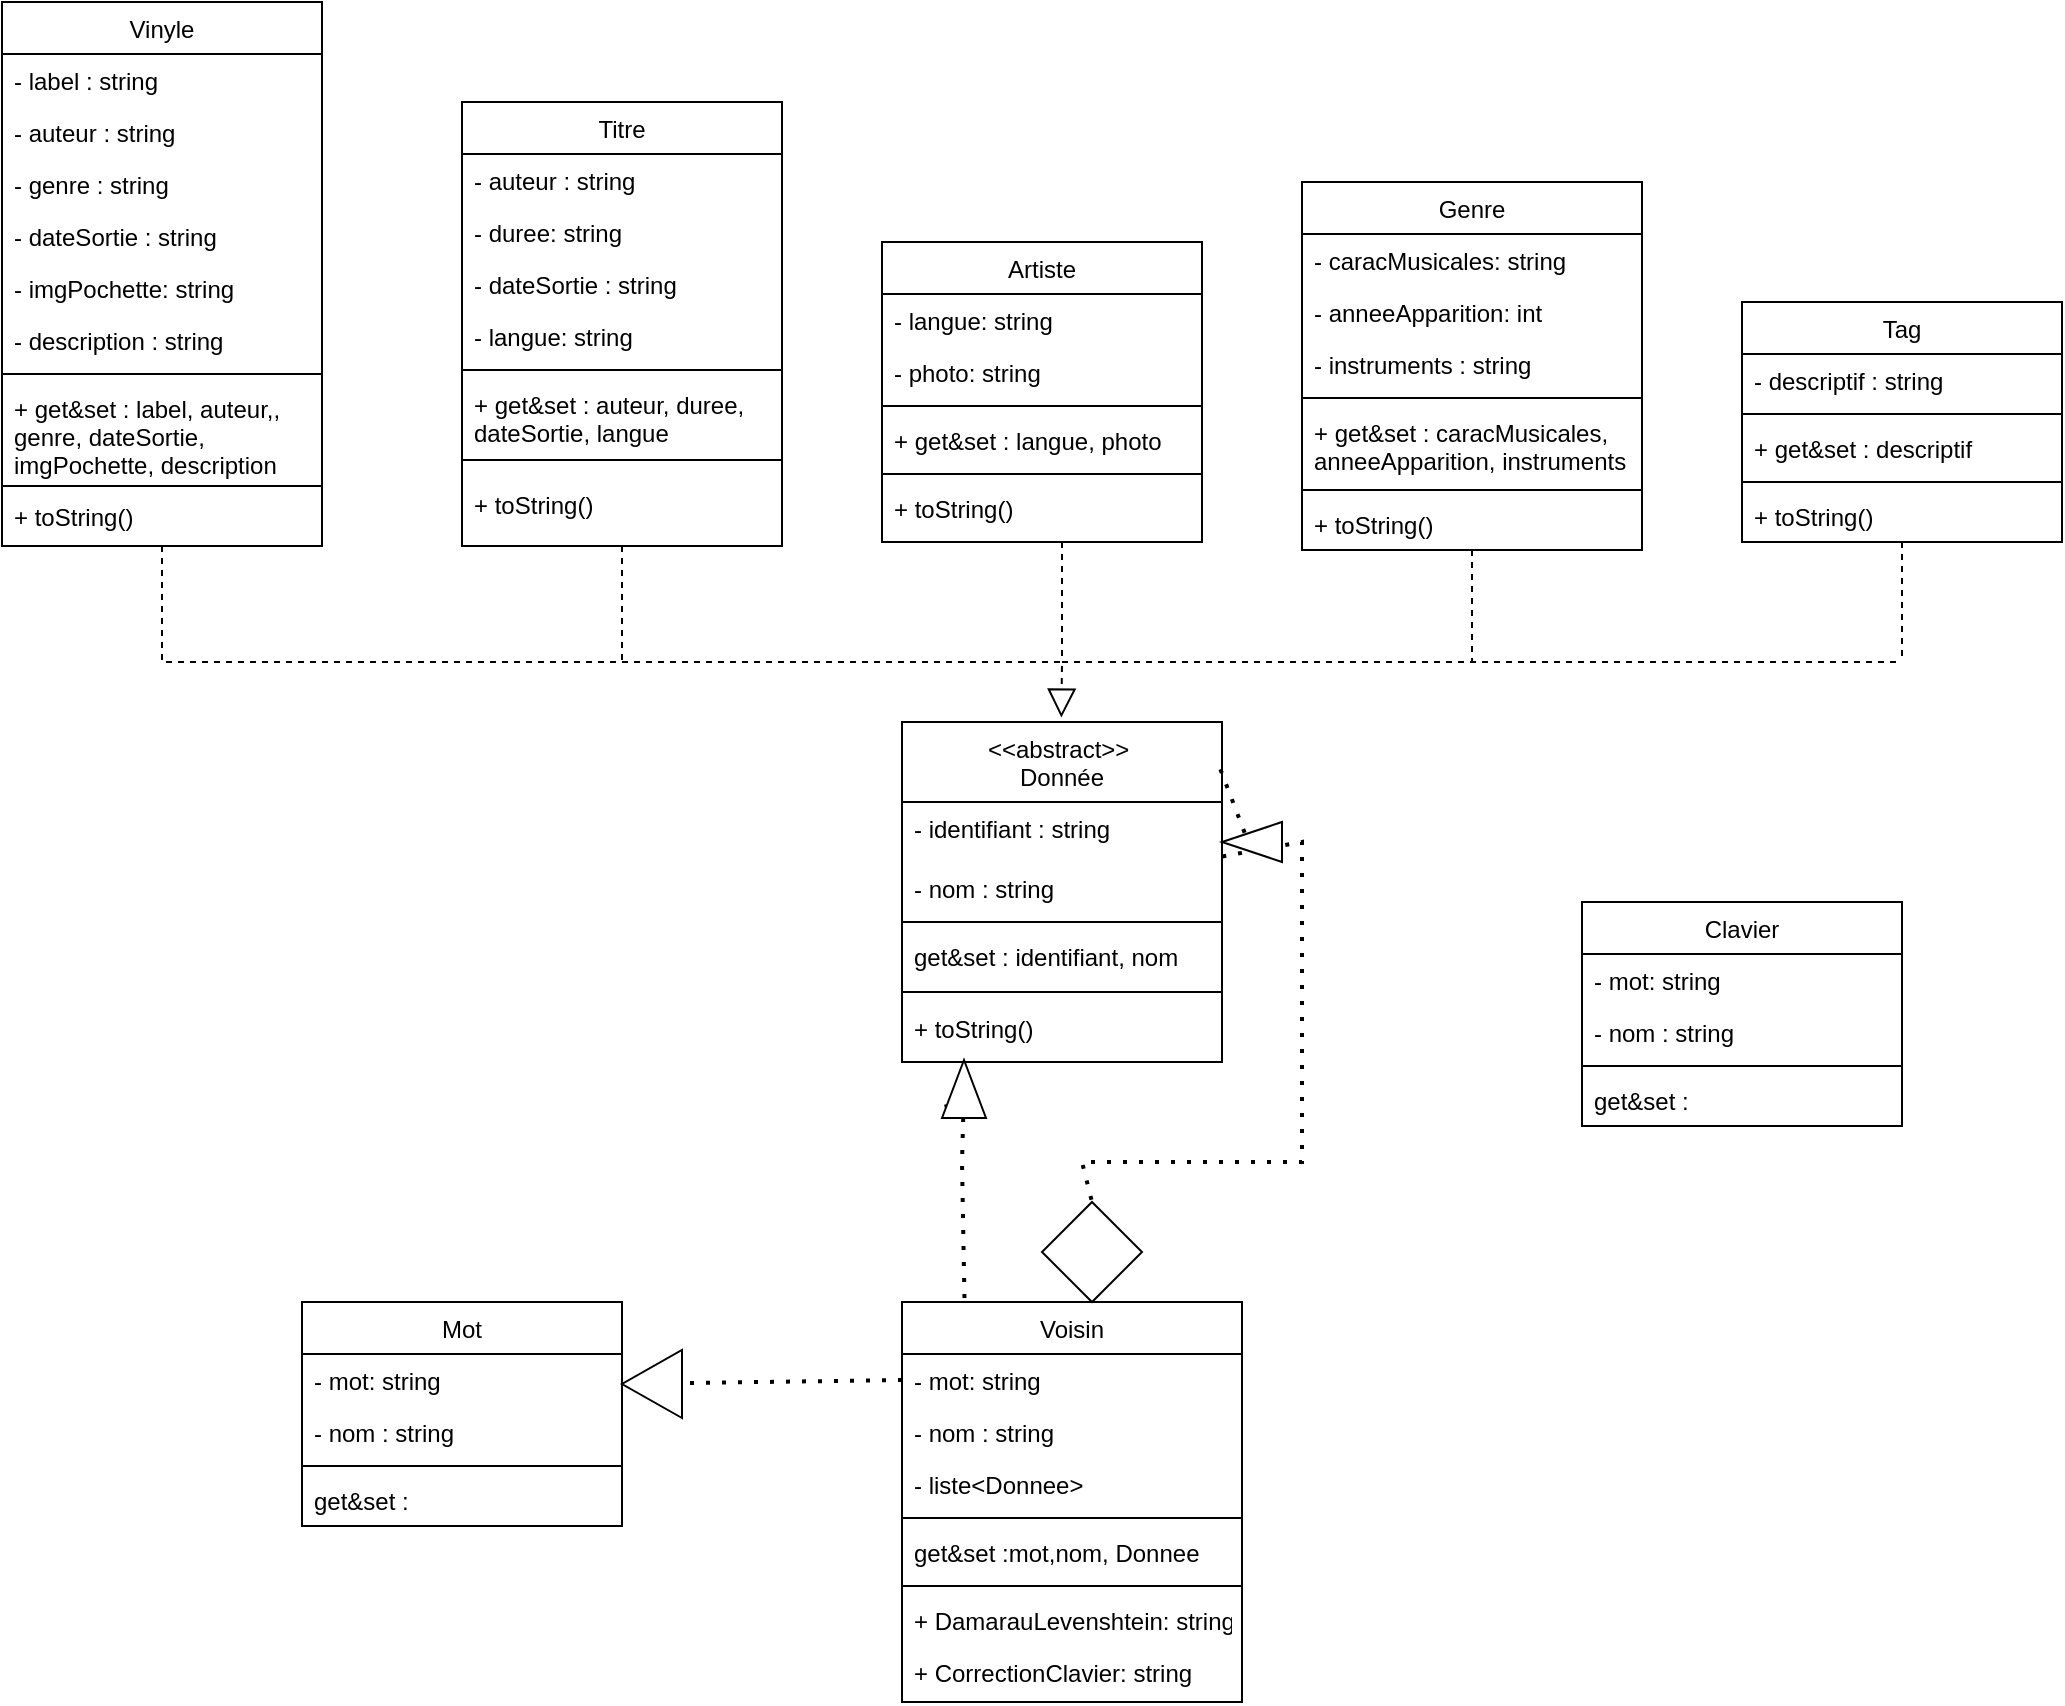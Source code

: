 <mxfile version="22.1.11" type="onedrive">
  <diagram id="C5RBs43oDa-KdzZeNtuy" name="Page-1">
    <mxGraphModel grid="1" page="1" gridSize="10" guides="1" tooltips="1" connect="1" arrows="1" fold="1" pageScale="1" pageWidth="827" pageHeight="1169" math="0" shadow="0">
      <root>
        <mxCell id="WIyWlLk6GJQsqaUBKTNV-0" />
        <mxCell id="WIyWlLk6GJQsqaUBKTNV-1" parent="WIyWlLk6GJQsqaUBKTNV-0" />
        <mxCell id="zkfFHV4jXpPFQw0GAbJ--6" value="Vinyle" style="swimlane;fontStyle=0;align=center;verticalAlign=top;childLayout=stackLayout;horizontal=1;startSize=26;horizontalStack=0;resizeParent=1;resizeLast=0;collapsible=1;marginBottom=0;rounded=0;shadow=0;strokeWidth=1;" vertex="1" parent="WIyWlLk6GJQsqaUBKTNV-1">
          <mxGeometry x="70" y="130" width="160" height="272" as="geometry">
            <mxRectangle x="130" y="380" width="160" height="26" as="alternateBounds" />
          </mxGeometry>
        </mxCell>
        <mxCell id="zkfFHV4jXpPFQw0GAbJ--7" value="- label : string" style="text;align=left;verticalAlign=top;spacingLeft=4;spacingRight=4;overflow=hidden;rotatable=0;points=[[0,0.5],[1,0.5]];portConstraint=eastwest;" vertex="1" parent="zkfFHV4jXpPFQw0GAbJ--6">
          <mxGeometry y="26" width="160" height="26" as="geometry" />
        </mxCell>
        <mxCell id="zkfFHV4jXpPFQw0GAbJ--8" value="- auteur : string" style="text;align=left;verticalAlign=top;spacingLeft=4;spacingRight=4;overflow=hidden;rotatable=0;points=[[0,0.5],[1,0.5]];portConstraint=eastwest;rounded=0;shadow=0;html=0;" vertex="1" parent="zkfFHV4jXpPFQw0GAbJ--6">
          <mxGeometry y="52" width="160" height="26" as="geometry" />
        </mxCell>
        <mxCell id="cnnFB8F8di17aeI4uUAB-0" value="- genre : string" style="text;align=left;verticalAlign=top;spacingLeft=4;spacingRight=4;overflow=hidden;rotatable=0;points=[[0,0.5],[1,0.5]];portConstraint=eastwest;rounded=0;shadow=0;html=0;" vertex="1" parent="zkfFHV4jXpPFQw0GAbJ--6">
          <mxGeometry y="78" width="160" height="26" as="geometry" />
        </mxCell>
        <mxCell id="cnnFB8F8di17aeI4uUAB-1" value="- dateSortie : string" style="text;align=left;verticalAlign=top;spacingLeft=4;spacingRight=4;overflow=hidden;rotatable=0;points=[[0,0.5],[1,0.5]];portConstraint=eastwest;rounded=0;shadow=0;html=0;" vertex="1" parent="zkfFHV4jXpPFQw0GAbJ--6">
          <mxGeometry y="104" width="160" height="26" as="geometry" />
        </mxCell>
        <mxCell id="cnnFB8F8di17aeI4uUAB-2" value="- imgPochette: string" style="text;align=left;verticalAlign=top;spacingLeft=4;spacingRight=4;overflow=hidden;rotatable=0;points=[[0,0.5],[1,0.5]];portConstraint=eastwest;rounded=0;shadow=0;html=0;" vertex="1" parent="zkfFHV4jXpPFQw0GAbJ--6">
          <mxGeometry y="130" width="160" height="26" as="geometry" />
        </mxCell>
        <mxCell id="cnnFB8F8di17aeI4uUAB-3" value="- description : string" style="text;align=left;verticalAlign=top;spacingLeft=4;spacingRight=4;overflow=hidden;rotatable=0;points=[[0,0.5],[1,0.5]];portConstraint=eastwest;rounded=0;shadow=0;html=0;" vertex="1" parent="zkfFHV4jXpPFQw0GAbJ--6">
          <mxGeometry y="156" width="160" height="26" as="geometry" />
        </mxCell>
        <mxCell id="zkfFHV4jXpPFQw0GAbJ--9" value="" style="line;html=1;strokeWidth=1;align=left;verticalAlign=middle;spacingTop=-1;spacingLeft=3;spacingRight=3;rotatable=0;labelPosition=right;points=[];portConstraint=eastwest;" vertex="1" parent="zkfFHV4jXpPFQw0GAbJ--6">
          <mxGeometry y="182" width="160" height="8" as="geometry" />
        </mxCell>
        <mxCell id="cnnFB8F8di17aeI4uUAB-22" value="+ get&amp;set : label, auteur,,&#xa;genre, dateSortie,&#xa;imgPochette, description&#xa;" style="text;align=left;verticalAlign=top;spacingLeft=4;spacingRight=4;overflow=hidden;rotatable=0;points=[[0,0.5],[1,0.5]];portConstraint=eastwest;" vertex="1" parent="zkfFHV4jXpPFQw0GAbJ--6">
          <mxGeometry y="190" width="160" height="50" as="geometry" />
        </mxCell>
        <mxCell id="cnnFB8F8di17aeI4uUAB-23" value="" style="line;html=1;strokeWidth=1;align=left;verticalAlign=middle;spacingTop=-1;spacingLeft=3;spacingRight=3;rotatable=0;labelPosition=right;points=[];portConstraint=eastwest;" vertex="1" parent="zkfFHV4jXpPFQw0GAbJ--6">
          <mxGeometry y="240" width="160" height="4" as="geometry" />
        </mxCell>
        <mxCell id="zkfFHV4jXpPFQw0GAbJ--11" value="+ toString()" style="text;align=left;verticalAlign=top;spacingLeft=4;spacingRight=4;overflow=hidden;rotatable=0;points=[[0,0.5],[1,0.5]];portConstraint=eastwest;" vertex="1" parent="zkfFHV4jXpPFQw0GAbJ--6">
          <mxGeometry y="244" width="160" height="18" as="geometry" />
        </mxCell>
        <mxCell id="zkfFHV4jXpPFQw0GAbJ--0" value="&lt;&lt;abstract&gt;&gt; &#xa;Donnée" style="swimlane;fontStyle=0;align=center;verticalAlign=top;childLayout=stackLayout;horizontal=1;startSize=40;horizontalStack=0;resizeParent=1;resizeLast=0;collapsible=1;marginBottom=0;rounded=0;shadow=0;strokeWidth=1;" vertex="1" parent="WIyWlLk6GJQsqaUBKTNV-1">
          <mxGeometry x="520" y="490" width="160" height="170" as="geometry">
            <mxRectangle x="230" y="140" width="160" height="26" as="alternateBounds" />
          </mxGeometry>
        </mxCell>
        <mxCell id="zkfFHV4jXpPFQw0GAbJ--1" value="- identifiant : string" style="text;align=left;verticalAlign=top;spacingLeft=4;spacingRight=4;overflow=hidden;rotatable=0;points=[[0,0.5],[1,0.5]];portConstraint=eastwest;" vertex="1" parent="zkfFHV4jXpPFQw0GAbJ--0">
          <mxGeometry y="40" width="160" height="30" as="geometry" />
        </mxCell>
        <mxCell id="zkfFHV4jXpPFQw0GAbJ--2" value="- nom : string" style="text;align=left;verticalAlign=top;spacingLeft=4;spacingRight=4;overflow=hidden;rotatable=0;points=[[0,0.5],[1,0.5]];portConstraint=eastwest;rounded=0;shadow=0;html=0;" vertex="1" parent="zkfFHV4jXpPFQw0GAbJ--0">
          <mxGeometry y="70" width="160" height="26" as="geometry" />
        </mxCell>
        <mxCell id="zkfFHV4jXpPFQw0GAbJ--4" value="" style="line;html=1;strokeWidth=1;align=left;verticalAlign=middle;spacingTop=-1;spacingLeft=3;spacingRight=3;rotatable=0;labelPosition=right;points=[];portConstraint=eastwest;" vertex="1" parent="zkfFHV4jXpPFQw0GAbJ--0">
          <mxGeometry y="96" width="160" height="8" as="geometry" />
        </mxCell>
        <mxCell id="zkfFHV4jXpPFQw0GAbJ--5" value="get&amp;set : identifiant, nom" style="text;align=left;verticalAlign=top;spacingLeft=4;spacingRight=4;overflow=hidden;rotatable=0;points=[[0,0.5],[1,0.5]];portConstraint=eastwest;" vertex="1" parent="zkfFHV4jXpPFQw0GAbJ--0">
          <mxGeometry y="104" width="160" height="26" as="geometry" />
        </mxCell>
        <mxCell id="-GCYbhX45nl3rKrf42Yw-1" value="" style="line;html=1;strokeWidth=1;align=left;verticalAlign=middle;spacingTop=-1;spacingLeft=3;spacingRight=3;rotatable=0;labelPosition=right;points=[];portConstraint=eastwest;" vertex="1" parent="zkfFHV4jXpPFQw0GAbJ--0">
          <mxGeometry y="130" width="160" height="10" as="geometry" />
        </mxCell>
        <mxCell id="-GCYbhX45nl3rKrf42Yw-0" value="+ toString()" style="text;align=left;verticalAlign=top;spacingLeft=4;spacingRight=4;overflow=hidden;rotatable=0;points=[[0,0.5],[1,0.5]];portConstraint=eastwest;rounded=0;shadow=0;html=0;" vertex="1" parent="zkfFHV4jXpPFQw0GAbJ--0">
          <mxGeometry y="140" width="160" height="26" as="geometry" />
        </mxCell>
        <mxCell id="25tShXXz-MUJsprKmeFu-2" value="" style="endArrow=block;dashed=1;endFill=0;endSize=12;html=1;rounded=0;exitX=0.5;exitY=1;exitDx=0;exitDy=0;entryX=0.498;entryY=-0.013;entryDx=0;entryDy=0;entryPerimeter=0;" edge="1" parent="WIyWlLk6GJQsqaUBKTNV-1" source="zkfFHV4jXpPFQw0GAbJ--6" target="zkfFHV4jXpPFQw0GAbJ--0">
          <mxGeometry width="160" relative="1" as="geometry">
            <mxPoint x="140" y="400" as="sourcePoint" />
            <mxPoint x="600" y="510" as="targetPoint" />
            <Array as="points">
              <mxPoint x="150" y="460" />
              <mxPoint x="600" y="460" />
            </Array>
          </mxGeometry>
        </mxCell>
        <mxCell id="cnnFB8F8di17aeI4uUAB-95" value="Titre" style="swimlane;fontStyle=0;align=center;verticalAlign=top;childLayout=stackLayout;horizontal=1;startSize=26;horizontalStack=0;resizeParent=1;resizeLast=0;collapsible=1;marginBottom=0;rounded=0;shadow=0;strokeWidth=1;" vertex="1" parent="WIyWlLk6GJQsqaUBKTNV-1">
          <mxGeometry x="300" y="180" width="160" height="222" as="geometry">
            <mxRectangle x="130" y="380" width="160" height="26" as="alternateBounds" />
          </mxGeometry>
        </mxCell>
        <mxCell id="cnnFB8F8di17aeI4uUAB-97" value="- auteur : string" style="text;align=left;verticalAlign=top;spacingLeft=4;spacingRight=4;overflow=hidden;rotatable=0;points=[[0,0.5],[1,0.5]];portConstraint=eastwest;rounded=0;shadow=0;html=0;" vertex="1" parent="cnnFB8F8di17aeI4uUAB-95">
          <mxGeometry y="26" width="160" height="26" as="geometry" />
        </mxCell>
        <mxCell id="cnnFB8F8di17aeI4uUAB-100" value="- duree: string" style="text;align=left;verticalAlign=top;spacingLeft=4;spacingRight=4;overflow=hidden;rotatable=0;points=[[0,0.5],[1,0.5]];portConstraint=eastwest;rounded=0;shadow=0;html=0;" vertex="1" parent="cnnFB8F8di17aeI4uUAB-95">
          <mxGeometry y="52" width="160" height="26" as="geometry" />
        </mxCell>
        <mxCell id="cnnFB8F8di17aeI4uUAB-99" value="- dateSortie : string" style="text;align=left;verticalAlign=top;spacingLeft=4;spacingRight=4;overflow=hidden;rotatable=0;points=[[0,0.5],[1,0.5]];portConstraint=eastwest;rounded=0;shadow=0;html=0;" vertex="1" parent="cnnFB8F8di17aeI4uUAB-95">
          <mxGeometry y="78" width="160" height="26" as="geometry" />
        </mxCell>
        <mxCell id="cnnFB8F8di17aeI4uUAB-101" value="- langue: string" style="text;align=left;verticalAlign=top;spacingLeft=4;spacingRight=4;overflow=hidden;rotatable=0;points=[[0,0.5],[1,0.5]];portConstraint=eastwest;rounded=0;shadow=0;html=0;" vertex="1" parent="cnnFB8F8di17aeI4uUAB-95">
          <mxGeometry y="104" width="160" height="26" as="geometry" />
        </mxCell>
        <mxCell id="cnnFB8F8di17aeI4uUAB-102" value="" style="line;html=1;strokeWidth=1;align=left;verticalAlign=middle;spacingTop=-1;spacingLeft=3;spacingRight=3;rotatable=0;labelPosition=right;points=[];portConstraint=eastwest;" vertex="1" parent="cnnFB8F8di17aeI4uUAB-95">
          <mxGeometry y="130" width="160" height="8" as="geometry" />
        </mxCell>
        <mxCell id="cnnFB8F8di17aeI4uUAB-103" value="+ get&amp;set : auteur, duree,&#xa;dateSortie, langue&#xa;" style="text;align=left;verticalAlign=top;spacingLeft=4;spacingRight=4;overflow=hidden;rotatable=0;points=[[0,0.5],[1,0.5]];portConstraint=eastwest;" vertex="1" parent="cnnFB8F8di17aeI4uUAB-95">
          <mxGeometry y="138" width="160" height="32" as="geometry" />
        </mxCell>
        <mxCell id="cnnFB8F8di17aeI4uUAB-104" value="" style="line;html=1;strokeWidth=1;align=left;verticalAlign=middle;spacingTop=-1;spacingLeft=3;spacingRight=3;rotatable=0;labelPosition=right;points=[];portConstraint=eastwest;" vertex="1" parent="cnnFB8F8di17aeI4uUAB-95">
          <mxGeometry y="170" width="160" height="18" as="geometry" />
        </mxCell>
        <mxCell id="cnnFB8F8di17aeI4uUAB-105" value="+ toString()" style="text;align=left;verticalAlign=top;spacingLeft=4;spacingRight=4;overflow=hidden;rotatable=0;points=[[0,0.5],[1,0.5]];portConstraint=eastwest;" vertex="1" parent="cnnFB8F8di17aeI4uUAB-95">
          <mxGeometry y="188" width="160" height="34" as="geometry" />
        </mxCell>
        <mxCell id="cnnFB8F8di17aeI4uUAB-107" value="" style="endArrow=none;dashed=1;html=1;rounded=0;exitX=0.5;exitY=1;exitDx=0;exitDy=0;" edge="1" parent="WIyWlLk6GJQsqaUBKTNV-1" source="cnnFB8F8di17aeI4uUAB-95">
          <mxGeometry width="50" height="50" relative="1" as="geometry">
            <mxPoint x="384" y="400" as="sourcePoint" />
            <mxPoint x="380" y="460" as="targetPoint" />
          </mxGeometry>
        </mxCell>
        <mxCell id="cnnFB8F8di17aeI4uUAB-120" value="Artiste" style="swimlane;fontStyle=0;align=center;verticalAlign=top;childLayout=stackLayout;horizontal=1;startSize=26;horizontalStack=0;resizeParent=1;resizeLast=0;collapsible=1;marginBottom=0;rounded=0;shadow=0;strokeWidth=1;" vertex="1" parent="WIyWlLk6GJQsqaUBKTNV-1">
          <mxGeometry x="510" y="250" width="160" height="150" as="geometry">
            <mxRectangle x="130" y="380" width="160" height="26" as="alternateBounds" />
          </mxGeometry>
        </mxCell>
        <mxCell id="cnnFB8F8di17aeI4uUAB-124" value="- langue: string" style="text;align=left;verticalAlign=top;spacingLeft=4;spacingRight=4;overflow=hidden;rotatable=0;points=[[0,0.5],[1,0.5]];portConstraint=eastwest;rounded=0;shadow=0;html=0;" vertex="1" parent="cnnFB8F8di17aeI4uUAB-120">
          <mxGeometry y="26" width="160" height="26" as="geometry" />
        </mxCell>
        <mxCell id="cnnFB8F8di17aeI4uUAB-125" value="- photo: string" style="text;align=left;verticalAlign=top;spacingLeft=4;spacingRight=4;overflow=hidden;rotatable=0;points=[[0,0.5],[1,0.5]];portConstraint=eastwest;rounded=0;shadow=0;html=0;" vertex="1" parent="cnnFB8F8di17aeI4uUAB-120">
          <mxGeometry y="52" width="160" height="26" as="geometry" />
        </mxCell>
        <mxCell id="cnnFB8F8di17aeI4uUAB-127" value="" style="line;html=1;strokeWidth=1;align=left;verticalAlign=middle;spacingTop=-1;spacingLeft=3;spacingRight=3;rotatable=0;labelPosition=right;points=[];portConstraint=eastwest;" vertex="1" parent="cnnFB8F8di17aeI4uUAB-120">
          <mxGeometry y="78" width="160" height="8" as="geometry" />
        </mxCell>
        <mxCell id="cnnFB8F8di17aeI4uUAB-128" value="+ get&amp;set : langue, photo" style="text;align=left;verticalAlign=top;spacingLeft=4;spacingRight=4;overflow=hidden;rotatable=0;points=[[0,0.5],[1,0.5]];portConstraint=eastwest;" vertex="1" parent="cnnFB8F8di17aeI4uUAB-120">
          <mxGeometry y="86" width="160" height="26" as="geometry" />
        </mxCell>
        <mxCell id="cnnFB8F8di17aeI4uUAB-129" value="" style="line;html=1;strokeWidth=1;align=left;verticalAlign=middle;spacingTop=-1;spacingLeft=3;spacingRight=3;rotatable=0;labelPosition=right;points=[];portConstraint=eastwest;" vertex="1" parent="cnnFB8F8di17aeI4uUAB-120">
          <mxGeometry y="112" width="160" height="8" as="geometry" />
        </mxCell>
        <mxCell id="cnnFB8F8di17aeI4uUAB-130" value="+ toString()" style="text;align=left;verticalAlign=top;spacingLeft=4;spacingRight=4;overflow=hidden;rotatable=0;points=[[0,0.5],[1,0.5]];portConstraint=eastwest;" vertex="1" parent="cnnFB8F8di17aeI4uUAB-120">
          <mxGeometry y="120" width="160" height="26" as="geometry" />
        </mxCell>
        <mxCell id="cnnFB8F8di17aeI4uUAB-132" value="Genre" style="swimlane;fontStyle=0;align=center;verticalAlign=top;childLayout=stackLayout;horizontal=1;startSize=26;horizontalStack=0;resizeParent=1;resizeLast=0;collapsible=1;marginBottom=0;rounded=0;shadow=0;strokeWidth=1;" vertex="1" parent="WIyWlLk6GJQsqaUBKTNV-1">
          <mxGeometry x="720" y="220" width="170" height="184" as="geometry">
            <mxRectangle x="130" y="380" width="160" height="26" as="alternateBounds" />
          </mxGeometry>
        </mxCell>
        <mxCell id="cnnFB8F8di17aeI4uUAB-133" value="- caracMusicales: string" style="text;align=left;verticalAlign=top;spacingLeft=4;spacingRight=4;overflow=hidden;rotatable=0;points=[[0,0.5],[1,0.5]];portConstraint=eastwest;" vertex="1" parent="cnnFB8F8di17aeI4uUAB-132">
          <mxGeometry y="26" width="170" height="26" as="geometry" />
        </mxCell>
        <mxCell id="cnnFB8F8di17aeI4uUAB-134" value="- anneeApparition: int" style="text;align=left;verticalAlign=top;spacingLeft=4;spacingRight=4;overflow=hidden;rotatable=0;points=[[0,0.5],[1,0.5]];portConstraint=eastwest;rounded=0;shadow=0;html=0;" vertex="1" parent="cnnFB8F8di17aeI4uUAB-132">
          <mxGeometry y="52" width="170" height="26" as="geometry" />
        </mxCell>
        <mxCell id="cnnFB8F8di17aeI4uUAB-135" value="- instruments : string" style="text;align=left;verticalAlign=top;spacingLeft=4;spacingRight=4;overflow=hidden;rotatable=0;points=[[0,0.5],[1,0.5]];portConstraint=eastwest;rounded=0;shadow=0;html=0;" vertex="1" parent="cnnFB8F8di17aeI4uUAB-132">
          <mxGeometry y="78" width="170" height="26" as="geometry" />
        </mxCell>
        <mxCell id="cnnFB8F8di17aeI4uUAB-139" value="" style="line;html=1;strokeWidth=1;align=left;verticalAlign=middle;spacingTop=-1;spacingLeft=3;spacingRight=3;rotatable=0;labelPosition=right;points=[];portConstraint=eastwest;" vertex="1" parent="cnnFB8F8di17aeI4uUAB-132">
          <mxGeometry y="104" width="170" height="8" as="geometry" />
        </mxCell>
        <mxCell id="cnnFB8F8di17aeI4uUAB-140" value="+ get&amp;set : caracMusicales,&#xa;anneeApparition, instruments&#xa;" style="text;align=left;verticalAlign=top;spacingLeft=4;spacingRight=4;overflow=hidden;rotatable=0;points=[[0,0.5],[1,0.5]];portConstraint=eastwest;" vertex="1" parent="cnnFB8F8di17aeI4uUAB-132">
          <mxGeometry y="112" width="170" height="38" as="geometry" />
        </mxCell>
        <mxCell id="cnnFB8F8di17aeI4uUAB-141" value="" style="line;html=1;strokeWidth=1;align=left;verticalAlign=middle;spacingTop=-1;spacingLeft=3;spacingRight=3;rotatable=0;labelPosition=right;points=[];portConstraint=eastwest;" vertex="1" parent="cnnFB8F8di17aeI4uUAB-132">
          <mxGeometry y="150" width="170" height="8" as="geometry" />
        </mxCell>
        <mxCell id="cnnFB8F8di17aeI4uUAB-142" value="+ toString()" style="text;align=left;verticalAlign=top;spacingLeft=4;spacingRight=4;overflow=hidden;rotatable=0;points=[[0,0.5],[1,0.5]];portConstraint=eastwest;" vertex="1" parent="cnnFB8F8di17aeI4uUAB-132">
          <mxGeometry y="158" width="170" height="26" as="geometry" />
        </mxCell>
        <mxCell id="cnnFB8F8di17aeI4uUAB-144" value="Tag" style="swimlane;fontStyle=0;align=center;verticalAlign=top;childLayout=stackLayout;horizontal=1;startSize=26;horizontalStack=0;resizeParent=1;resizeLast=0;collapsible=1;marginBottom=0;rounded=0;shadow=0;strokeWidth=1;" vertex="1" parent="WIyWlLk6GJQsqaUBKTNV-1">
          <mxGeometry x="940" y="280" width="160" height="120" as="geometry">
            <mxRectangle x="130" y="380" width="160" height="26" as="alternateBounds" />
          </mxGeometry>
        </mxCell>
        <mxCell id="cnnFB8F8di17aeI4uUAB-145" value="- descriptif : string" style="text;align=left;verticalAlign=top;spacingLeft=4;spacingRight=4;overflow=hidden;rotatable=0;points=[[0,0.5],[1,0.5]];portConstraint=eastwest;" vertex="1" parent="cnnFB8F8di17aeI4uUAB-144">
          <mxGeometry y="26" width="160" height="26" as="geometry" />
        </mxCell>
        <mxCell id="cnnFB8F8di17aeI4uUAB-151" value="" style="line;html=1;strokeWidth=1;align=left;verticalAlign=middle;spacingTop=-1;spacingLeft=3;spacingRight=3;rotatable=0;labelPosition=right;points=[];portConstraint=eastwest;" vertex="1" parent="cnnFB8F8di17aeI4uUAB-144">
          <mxGeometry y="52" width="160" height="8" as="geometry" />
        </mxCell>
        <mxCell id="cnnFB8F8di17aeI4uUAB-152" value="+ get&amp;set : descriptif" style="text;align=left;verticalAlign=top;spacingLeft=4;spacingRight=4;overflow=hidden;rotatable=0;points=[[0,0.5],[1,0.5]];portConstraint=eastwest;" vertex="1" parent="cnnFB8F8di17aeI4uUAB-144">
          <mxGeometry y="60" width="160" height="26" as="geometry" />
        </mxCell>
        <mxCell id="cnnFB8F8di17aeI4uUAB-153" value="" style="line;html=1;strokeWidth=1;align=left;verticalAlign=middle;spacingTop=-1;spacingLeft=3;spacingRight=3;rotatable=0;labelPosition=right;points=[];portConstraint=eastwest;" vertex="1" parent="cnnFB8F8di17aeI4uUAB-144">
          <mxGeometry y="86" width="160" height="8" as="geometry" />
        </mxCell>
        <mxCell id="cnnFB8F8di17aeI4uUAB-154" value="+ toString()" style="text;align=left;verticalAlign=top;spacingLeft=4;spacingRight=4;overflow=hidden;rotatable=0;points=[[0,0.5],[1,0.5]];portConstraint=eastwest;" vertex="1" parent="cnnFB8F8di17aeI4uUAB-144">
          <mxGeometry y="94" width="160" height="26" as="geometry" />
        </mxCell>
        <mxCell id="cnnFB8F8di17aeI4uUAB-157" value="" style="endArrow=none;dashed=1;html=1;rounded=0;" edge="1" parent="WIyWlLk6GJQsqaUBKTNV-1">
          <mxGeometry width="50" height="50" relative="1" as="geometry">
            <mxPoint x="600" y="400" as="sourcePoint" />
            <mxPoint x="600" y="460" as="targetPoint" />
          </mxGeometry>
        </mxCell>
        <mxCell id="cnnFB8F8di17aeI4uUAB-158" value="" style="endArrow=none;dashed=1;html=1;rounded=0;exitX=0.5;exitY=1;exitDx=0;exitDy=0;" edge="1" parent="WIyWlLk6GJQsqaUBKTNV-1" source="cnnFB8F8di17aeI4uUAB-132">
          <mxGeometry width="50" height="50" relative="1" as="geometry">
            <mxPoint x="799.71" y="400" as="sourcePoint" />
            <mxPoint x="805" y="460" as="targetPoint" />
          </mxGeometry>
        </mxCell>
        <mxCell id="cnnFB8F8di17aeI4uUAB-159" value="" style="endArrow=none;dashed=1;html=1;rounded=0;exitX=0.5;exitY=1;exitDx=0;exitDy=0;" edge="1" parent="WIyWlLk6GJQsqaUBKTNV-1" source="cnnFB8F8di17aeI4uUAB-144">
          <mxGeometry width="50" height="50" relative="1" as="geometry">
            <mxPoint x="1020" y="400" as="sourcePoint" />
            <mxPoint x="1020" y="460" as="targetPoint" />
          </mxGeometry>
        </mxCell>
        <mxCell id="cnnFB8F8di17aeI4uUAB-160" value="" style="endArrow=none;dashed=1;html=1;rounded=0;" edge="1" parent="WIyWlLk6GJQsqaUBKTNV-1">
          <mxGeometry width="50" height="50" relative="1" as="geometry">
            <mxPoint x="600" y="460" as="sourcePoint" />
            <mxPoint x="1020" y="460" as="targetPoint" />
          </mxGeometry>
        </mxCell>
        <mxCell id="cnnFB8F8di17aeI4uUAB-161" value="Mot" style="swimlane;fontStyle=0;align=center;verticalAlign=top;childLayout=stackLayout;horizontal=1;startSize=26;horizontalStack=0;resizeParent=1;resizeLast=0;collapsible=1;marginBottom=0;rounded=0;shadow=0;strokeWidth=1;" vertex="1" parent="WIyWlLk6GJQsqaUBKTNV-1">
          <mxGeometry x="220" y="780" width="160" height="112" as="geometry">
            <mxRectangle x="230" y="140" width="160" height="26" as="alternateBounds" />
          </mxGeometry>
        </mxCell>
        <mxCell id="cnnFB8F8di17aeI4uUAB-162" value="- mot: string" style="text;align=left;verticalAlign=top;spacingLeft=4;spacingRight=4;overflow=hidden;rotatable=0;points=[[0,0.5],[1,0.5]];portConstraint=eastwest;" vertex="1" parent="cnnFB8F8di17aeI4uUAB-161">
          <mxGeometry y="26" width="160" height="26" as="geometry" />
        </mxCell>
        <mxCell id="cnnFB8F8di17aeI4uUAB-163" value="- nom : string" style="text;align=left;verticalAlign=top;spacingLeft=4;spacingRight=4;overflow=hidden;rotatable=0;points=[[0,0.5],[1,0.5]];portConstraint=eastwest;rounded=0;shadow=0;html=0;" vertex="1" parent="cnnFB8F8di17aeI4uUAB-161">
          <mxGeometry y="52" width="160" height="26" as="geometry" />
        </mxCell>
        <mxCell id="cnnFB8F8di17aeI4uUAB-164" value="" style="line;html=1;strokeWidth=1;align=left;verticalAlign=middle;spacingTop=-1;spacingLeft=3;spacingRight=3;rotatable=0;labelPosition=right;points=[];portConstraint=eastwest;" vertex="1" parent="cnnFB8F8di17aeI4uUAB-161">
          <mxGeometry y="78" width="160" height="8" as="geometry" />
        </mxCell>
        <mxCell id="cnnFB8F8di17aeI4uUAB-165" value="get&amp;set :" style="text;align=left;verticalAlign=top;spacingLeft=4;spacingRight=4;overflow=hidden;rotatable=0;points=[[0,0.5],[1,0.5]];portConstraint=eastwest;" vertex="1" parent="cnnFB8F8di17aeI4uUAB-161">
          <mxGeometry y="86" width="160" height="26" as="geometry" />
        </mxCell>
        <mxCell id="cnnFB8F8di17aeI4uUAB-166" value="Voisin" style="swimlane;fontStyle=0;align=center;verticalAlign=top;childLayout=stackLayout;horizontal=1;startSize=26;horizontalStack=0;resizeParent=1;resizeLast=0;collapsible=1;marginBottom=0;rounded=0;shadow=0;strokeWidth=1;" vertex="1" parent="WIyWlLk6GJQsqaUBKTNV-1">
          <mxGeometry x="520" y="780" width="170" height="200" as="geometry">
            <mxRectangle x="230" y="140" width="160" height="26" as="alternateBounds" />
          </mxGeometry>
        </mxCell>
        <mxCell id="cnnFB8F8di17aeI4uUAB-167" value="- mot: string" style="text;align=left;verticalAlign=top;spacingLeft=4;spacingRight=4;overflow=hidden;rotatable=0;points=[[0,0.5],[1,0.5]];portConstraint=eastwest;" vertex="1" parent="cnnFB8F8di17aeI4uUAB-166">
          <mxGeometry y="26" width="170" height="26" as="geometry" />
        </mxCell>
        <mxCell id="cnnFB8F8di17aeI4uUAB-168" value="- nom : string" style="text;align=left;verticalAlign=top;spacingLeft=4;spacingRight=4;overflow=hidden;rotatable=0;points=[[0,0.5],[1,0.5]];portConstraint=eastwest;rounded=0;shadow=0;html=0;" vertex="1" parent="cnnFB8F8di17aeI4uUAB-166">
          <mxGeometry y="52" width="170" height="26" as="geometry" />
        </mxCell>
        <mxCell id="cnnFB8F8di17aeI4uUAB-170" value="- liste&lt;Donnee&gt;" style="text;align=left;verticalAlign=top;spacingLeft=4;spacingRight=4;overflow=hidden;rotatable=0;points=[[0,0.5],[1,0.5]];portConstraint=eastwest;" vertex="1" parent="cnnFB8F8di17aeI4uUAB-166">
          <mxGeometry y="78" width="170" height="26" as="geometry" />
        </mxCell>
        <mxCell id="cnnFB8F8di17aeI4uUAB-169" value="" style="line;html=1;strokeWidth=1;align=left;verticalAlign=middle;spacingTop=-1;spacingLeft=3;spacingRight=3;rotatable=0;labelPosition=right;points=[];portConstraint=eastwest;" vertex="1" parent="cnnFB8F8di17aeI4uUAB-166">
          <mxGeometry y="104" width="170" height="8" as="geometry" />
        </mxCell>
        <mxCell id="T1HYoBumx2l-5X2YrkFl-0" value="get&amp;set :mot,nom, Donnee" style="text;align=left;verticalAlign=top;spacingLeft=4;spacingRight=4;overflow=hidden;rotatable=0;points=[[0,0.5],[1,0.5]];portConstraint=eastwest;" vertex="1" parent="cnnFB8F8di17aeI4uUAB-166">
          <mxGeometry y="112" width="170" height="26" as="geometry" />
        </mxCell>
        <mxCell id="T1HYoBumx2l-5X2YrkFl-2" value="" style="line;html=1;strokeWidth=1;align=left;verticalAlign=middle;spacingTop=-1;spacingLeft=3;spacingRight=3;rotatable=0;labelPosition=right;points=[];portConstraint=eastwest;" vertex="1" parent="cnnFB8F8di17aeI4uUAB-166">
          <mxGeometry y="138" width="170" height="8" as="geometry" />
        </mxCell>
        <mxCell id="-GCYbhX45nl3rKrf42Yw-2" value="+ DamarauLevenshtein: string" style="text;align=left;verticalAlign=top;spacingLeft=4;spacingRight=4;overflow=hidden;rotatable=0;points=[[0,0.5],[1,0.5]];portConstraint=eastwest;rounded=0;shadow=0;html=0;" vertex="1" parent="cnnFB8F8di17aeI4uUAB-166">
          <mxGeometry y="146" width="170" height="26" as="geometry" />
        </mxCell>
        <mxCell id="-GCYbhX45nl3rKrf42Yw-3" value="+ CorrectionClavier: string" style="text;align=left;verticalAlign=top;spacingLeft=4;spacingRight=4;overflow=hidden;rotatable=0;points=[[0,0.5],[1,0.5]];portConstraint=eastwest;rounded=0;shadow=0;html=0;" vertex="1" parent="cnnFB8F8di17aeI4uUAB-166">
          <mxGeometry y="172" width="170" height="26" as="geometry" />
        </mxCell>
        <mxCell id="cnnFB8F8di17aeI4uUAB-176" value="Clavier" style="swimlane;fontStyle=0;align=center;verticalAlign=top;childLayout=stackLayout;horizontal=1;startSize=26;horizontalStack=0;resizeParent=1;resizeLast=0;collapsible=1;marginBottom=0;rounded=0;shadow=0;strokeWidth=1;" vertex="1" parent="WIyWlLk6GJQsqaUBKTNV-1">
          <mxGeometry x="860" y="580" width="160" height="112" as="geometry">
            <mxRectangle x="230" y="140" width="160" height="26" as="alternateBounds" />
          </mxGeometry>
        </mxCell>
        <mxCell id="cnnFB8F8di17aeI4uUAB-177" value="- mot: string" style="text;align=left;verticalAlign=top;spacingLeft=4;spacingRight=4;overflow=hidden;rotatable=0;points=[[0,0.5],[1,0.5]];portConstraint=eastwest;" vertex="1" parent="cnnFB8F8di17aeI4uUAB-176">
          <mxGeometry y="26" width="160" height="26" as="geometry" />
        </mxCell>
        <mxCell id="cnnFB8F8di17aeI4uUAB-178" value="- nom : string" style="text;align=left;verticalAlign=top;spacingLeft=4;spacingRight=4;overflow=hidden;rotatable=0;points=[[0,0.5],[1,0.5]];portConstraint=eastwest;rounded=0;shadow=0;html=0;" vertex="1" parent="cnnFB8F8di17aeI4uUAB-176">
          <mxGeometry y="52" width="160" height="26" as="geometry" />
        </mxCell>
        <mxCell id="cnnFB8F8di17aeI4uUAB-179" value="" style="line;html=1;strokeWidth=1;align=left;verticalAlign=middle;spacingTop=-1;spacingLeft=3;spacingRight=3;rotatable=0;labelPosition=right;points=[];portConstraint=eastwest;" vertex="1" parent="cnnFB8F8di17aeI4uUAB-176">
          <mxGeometry y="78" width="160" height="8" as="geometry" />
        </mxCell>
        <mxCell id="cnnFB8F8di17aeI4uUAB-180" value="get&amp;set :" style="text;align=left;verticalAlign=top;spacingLeft=4;spacingRight=4;overflow=hidden;rotatable=0;points=[[0,0.5],[1,0.5]];portConstraint=eastwest;" vertex="1" parent="cnnFB8F8di17aeI4uUAB-176">
          <mxGeometry y="86" width="160" height="26" as="geometry" />
        </mxCell>
        <mxCell id="T1HYoBumx2l-5X2YrkFl-3" value="" style="rhombus;whiteSpace=wrap;html=1;" vertex="1" parent="WIyWlLk6GJQsqaUBKTNV-1">
          <mxGeometry x="590" y="730" width="50" height="50" as="geometry" />
        </mxCell>
        <mxCell id="T1HYoBumx2l-5X2YrkFl-8" value="" style="endArrow=none;dashed=1;html=1;dashPattern=1 3;strokeWidth=2;rounded=0;entryX=0.5;entryY=0;entryDx=0;entryDy=0;exitX=0.995;exitY=0.139;exitDx=0;exitDy=0;exitPerimeter=0;" edge="1" parent="WIyWlLk6GJQsqaUBKTNV-1" source="T1HYoBumx2l-5X2YrkFl-9" target="T1HYoBumx2l-5X2YrkFl-3">
          <mxGeometry width="50" height="50" relative="1" as="geometry">
            <mxPoint x="720" y="540" as="sourcePoint" />
            <mxPoint x="600" y="720" as="targetPoint" />
            <Array as="points">
              <mxPoint x="720" y="550" />
              <mxPoint x="720" y="710" />
              <mxPoint x="640" y="710" />
              <mxPoint x="610" y="710" />
            </Array>
          </mxGeometry>
        </mxCell>
        <mxCell id="T1HYoBumx2l-5X2YrkFl-10" value="" style="endArrow=none;dashed=1;html=1;dashPattern=1 3;strokeWidth=2;rounded=0;entryX=0.5;entryY=0;entryDx=0;entryDy=0;exitX=0.995;exitY=0.139;exitDx=0;exitDy=0;exitPerimeter=0;" edge="1" parent="WIyWlLk6GJQsqaUBKTNV-1" source="zkfFHV4jXpPFQw0GAbJ--0" target="T1HYoBumx2l-5X2YrkFl-9">
          <mxGeometry width="50" height="50" relative="1" as="geometry">
            <mxPoint x="679" y="549" as="sourcePoint" />
            <mxPoint x="615" y="730" as="targetPoint" />
            <Array as="points" />
          </mxGeometry>
        </mxCell>
        <mxCell id="T1HYoBumx2l-5X2YrkFl-9" value="" style="triangle;whiteSpace=wrap;html=1;rotation=-180;" vertex="1" parent="WIyWlLk6GJQsqaUBKTNV-1">
          <mxGeometry x="680" y="540" width="30" height="20" as="geometry" />
        </mxCell>
        <mxCell id="T1HYoBumx2l-5X2YrkFl-11" value="" style="endArrow=none;dashed=1;html=1;dashPattern=1 3;strokeWidth=2;rounded=0;entryX=0.184;entryY=0.004;entryDx=0;entryDy=0;entryPerimeter=0;" edge="1" parent="WIyWlLk6GJQsqaUBKTNV-1" source="T1HYoBumx2l-5X2YrkFl-12" target="cnnFB8F8di17aeI4uUAB-166">
          <mxGeometry width="50" height="50" relative="1" as="geometry">
            <mxPoint x="551" y="680" as="sourcePoint" />
            <mxPoint x="610" y="600" as="targetPoint" />
            <Array as="points">
              <mxPoint x="550" y="710" />
            </Array>
          </mxGeometry>
        </mxCell>
        <mxCell id="T1HYoBumx2l-5X2YrkFl-13" value="" style="endArrow=none;dashed=1;html=1;dashPattern=1 3;strokeWidth=2;rounded=0;entryX=0.184;entryY=0.004;entryDx=0;entryDy=0;entryPerimeter=0;" edge="1" parent="WIyWlLk6GJQsqaUBKTNV-1" target="T1HYoBumx2l-5X2YrkFl-12">
          <mxGeometry width="50" height="50" relative="1" as="geometry">
            <mxPoint x="551" y="680" as="sourcePoint" />
            <mxPoint x="551" y="781" as="targetPoint" />
          </mxGeometry>
        </mxCell>
        <mxCell id="T1HYoBumx2l-5X2YrkFl-12" value="" style="triangle;whiteSpace=wrap;html=1;rotation=-90;" vertex="1" parent="WIyWlLk6GJQsqaUBKTNV-1">
          <mxGeometry x="536.5" y="662.5" width="29" height="22" as="geometry" />
        </mxCell>
        <mxCell id="T1HYoBumx2l-5X2YrkFl-14" value="" style="endArrow=none;dashed=1;html=1;dashPattern=1 3;strokeWidth=2;rounded=0;entryX=1;entryY=0.5;entryDx=0;entryDy=0;exitX=0;exitY=0.5;exitDx=0;exitDy=0;" edge="1" parent="WIyWlLk6GJQsqaUBKTNV-1" source="T1HYoBumx2l-5X2YrkFl-15" target="cnnFB8F8di17aeI4uUAB-162">
          <mxGeometry width="50" height="50" relative="1" as="geometry">
            <mxPoint x="560" y="790" as="sourcePoint" />
            <mxPoint x="610" y="740" as="targetPoint" />
          </mxGeometry>
        </mxCell>
        <mxCell id="T1HYoBumx2l-5X2YrkFl-16" value="" style="endArrow=none;dashed=1;html=1;dashPattern=1 3;strokeWidth=2;rounded=0;entryX=1;entryY=0.5;entryDx=0;entryDy=0;exitX=0;exitY=0.5;exitDx=0;exitDy=0;" edge="1" parent="WIyWlLk6GJQsqaUBKTNV-1" source="cnnFB8F8di17aeI4uUAB-167" target="T1HYoBumx2l-5X2YrkFl-15">
          <mxGeometry width="50" height="50" relative="1" as="geometry">
            <mxPoint x="520" y="819" as="sourcePoint" />
            <mxPoint x="380" y="819" as="targetPoint" />
          </mxGeometry>
        </mxCell>
        <mxCell id="T1HYoBumx2l-5X2YrkFl-15" value="" style="triangle;whiteSpace=wrap;html=1;rotation=-180;" vertex="1" parent="WIyWlLk6GJQsqaUBKTNV-1">
          <mxGeometry x="380" y="804" width="30" height="34" as="geometry" />
        </mxCell>
      </root>
    </mxGraphModel>
  </diagram>
</mxfile>
